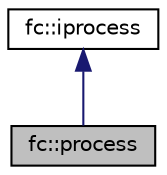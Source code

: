 digraph "fc::process"
{
  edge [fontname="Helvetica",fontsize="10",labelfontname="Helvetica",labelfontsize="10"];
  node [fontname="Helvetica",fontsize="10",shape=record];
  Node2 [label="fc::process",height=0.2,width=0.4,color="black", fillcolor="grey75", style="filled", fontcolor="black"];
  Node3 -> Node2 [dir="back",color="midnightblue",fontsize="10",style="solid"];
  Node3 [label="fc::iprocess",height=0.2,width=0.4,color="black", fillcolor="white", style="filled",URL="$classfc_1_1iprocess.html",tooltip="abstract interface for interacting with external processes "];
}
